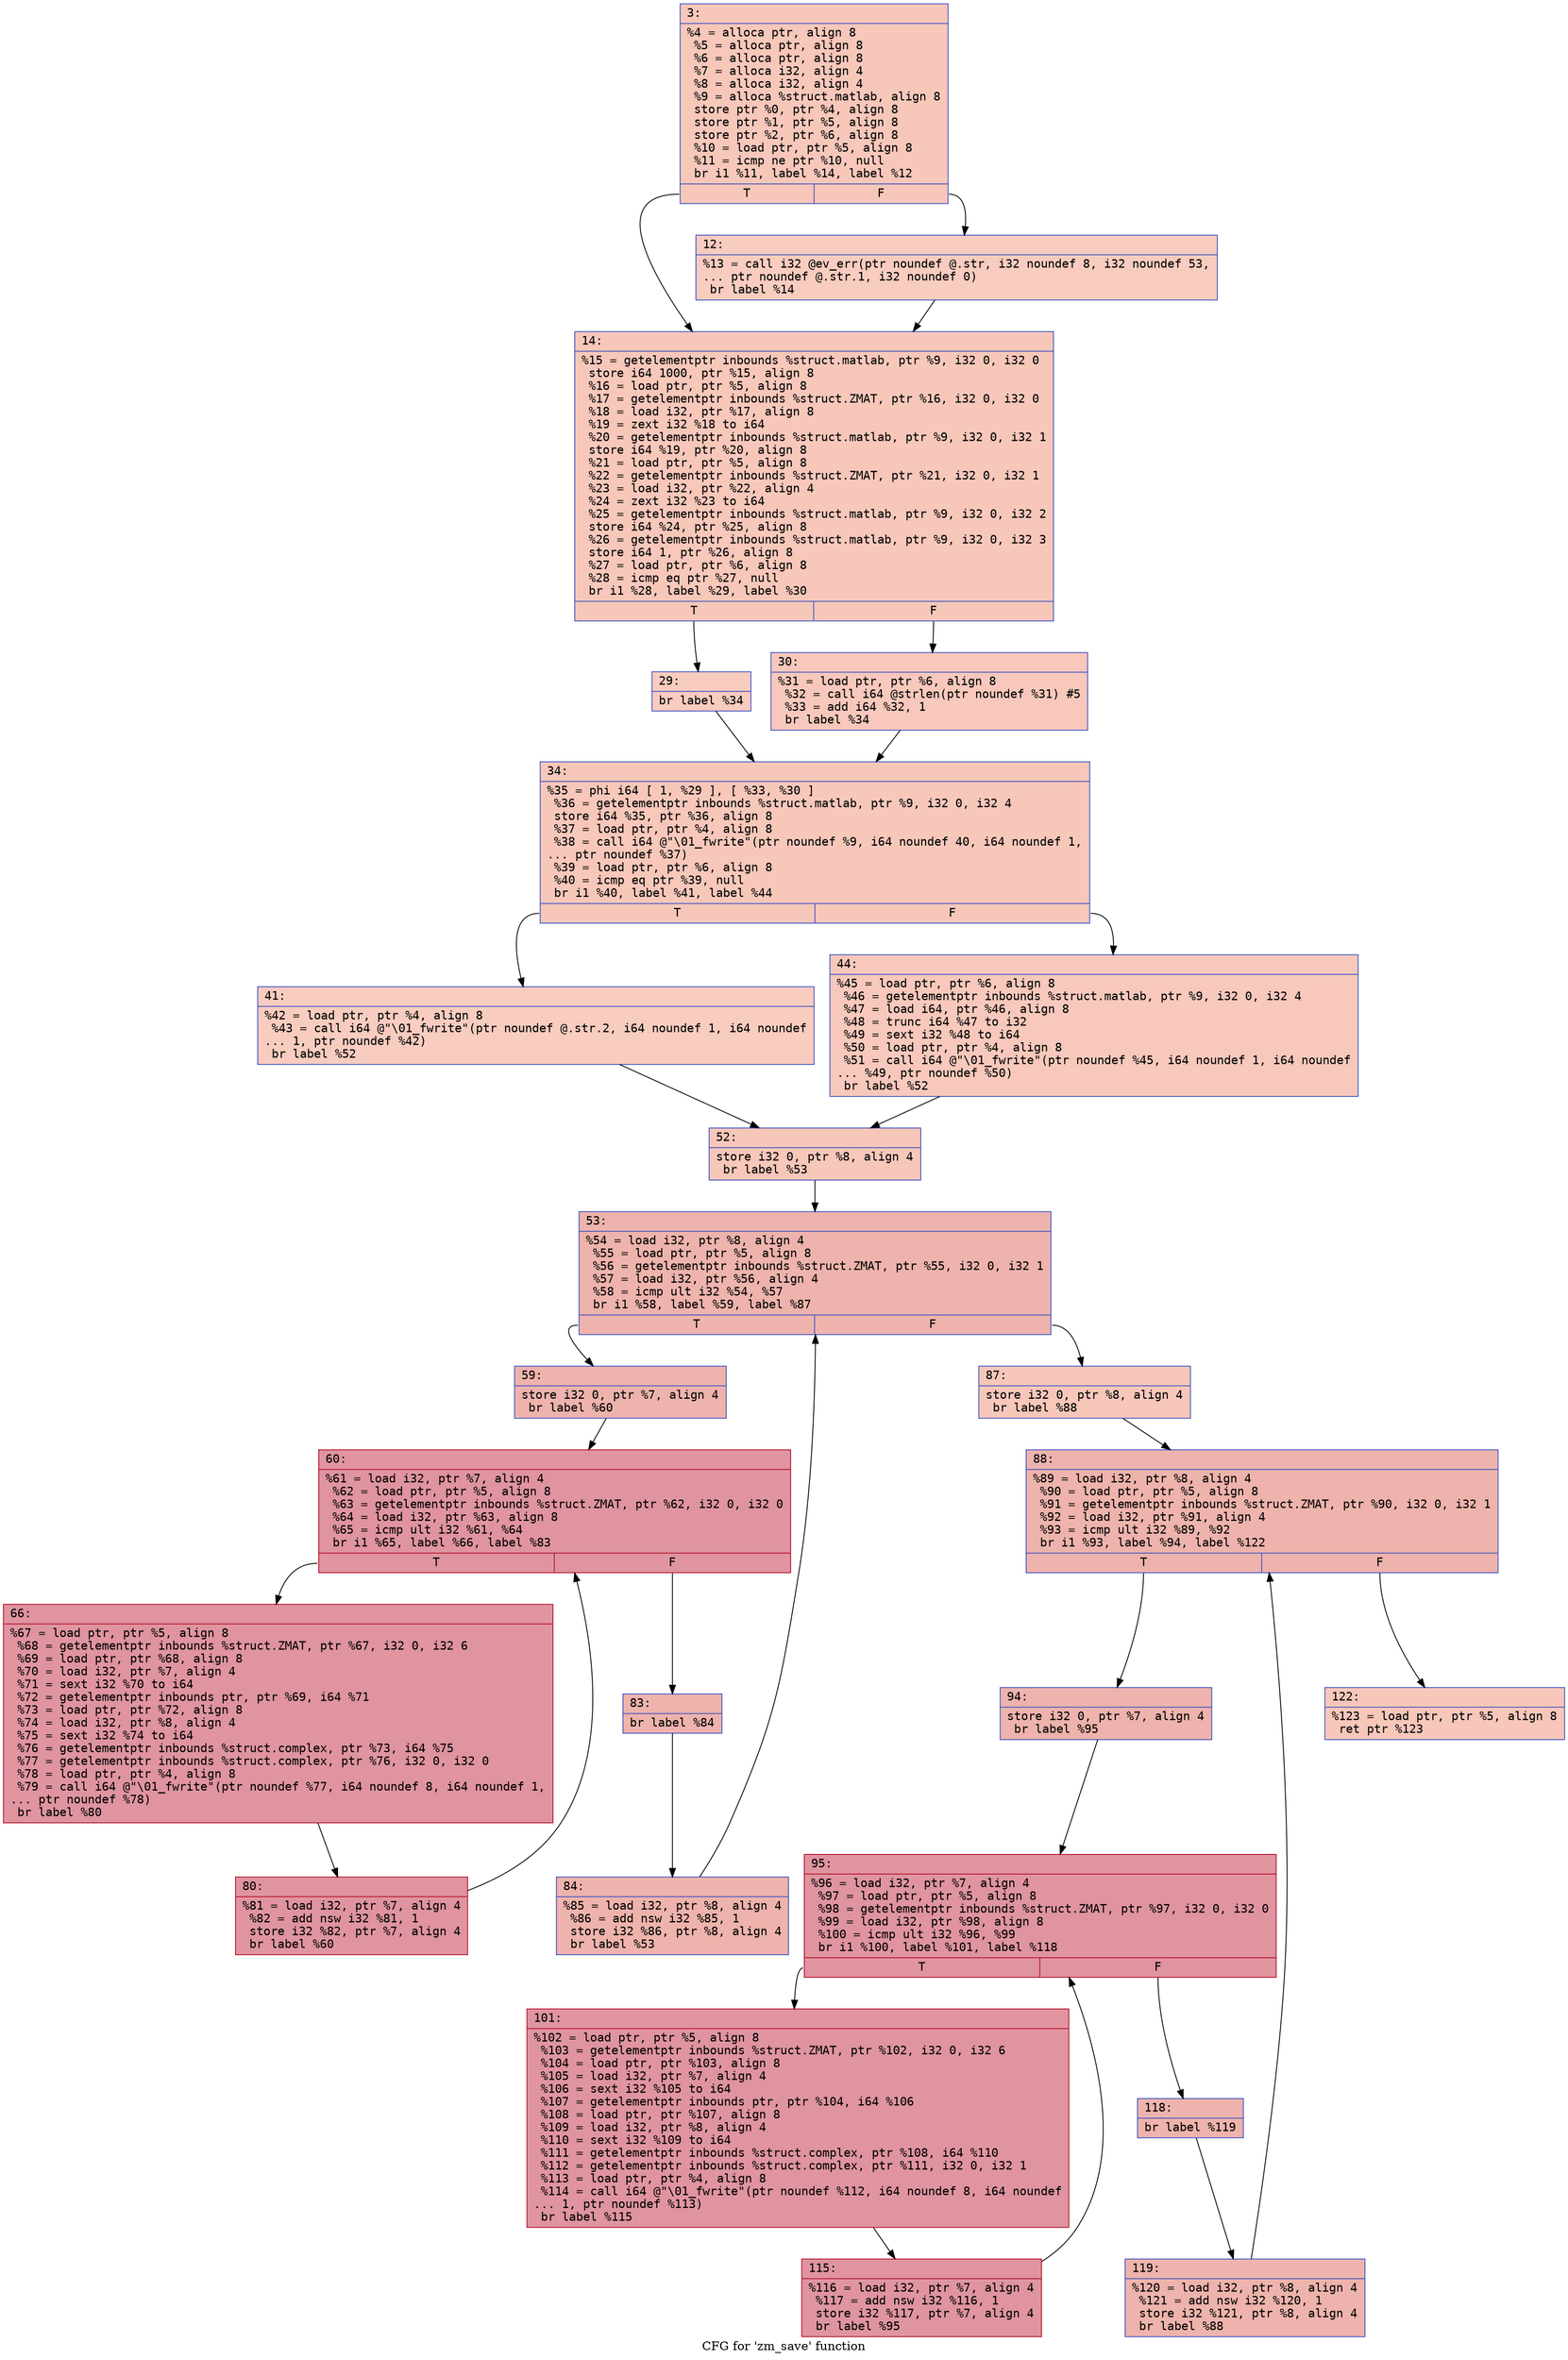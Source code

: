 digraph "CFG for 'zm_save' function" {
	label="CFG for 'zm_save' function";

	Node0x600000541fe0 [shape=record,color="#3d50c3ff", style=filled, fillcolor="#ec7f6370" fontname="Courier",label="{3:\l|  %4 = alloca ptr, align 8\l  %5 = alloca ptr, align 8\l  %6 = alloca ptr, align 8\l  %7 = alloca i32, align 4\l  %8 = alloca i32, align 4\l  %9 = alloca %struct.matlab, align 8\l  store ptr %0, ptr %4, align 8\l  store ptr %1, ptr %5, align 8\l  store ptr %2, ptr %6, align 8\l  %10 = load ptr, ptr %5, align 8\l  %11 = icmp ne ptr %10, null\l  br i1 %11, label %14, label %12\l|{<s0>T|<s1>F}}"];
	Node0x600000541fe0:s0 -> Node0x600000542080[tooltip="3 -> 14\nProbability 62.50%" ];
	Node0x600000541fe0:s1 -> Node0x600000542030[tooltip="3 -> 12\nProbability 37.50%" ];
	Node0x600000542030 [shape=record,color="#3d50c3ff", style=filled, fillcolor="#f08b6e70" fontname="Courier",label="{12:\l|  %13 = call i32 @ev_err(ptr noundef @.str, i32 noundef 8, i32 noundef 53,\l... ptr noundef @.str.1, i32 noundef 0)\l  br label %14\l}"];
	Node0x600000542030 -> Node0x600000542080[tooltip="12 -> 14\nProbability 100.00%" ];
	Node0x600000542080 [shape=record,color="#3d50c3ff", style=filled, fillcolor="#ec7f6370" fontname="Courier",label="{14:\l|  %15 = getelementptr inbounds %struct.matlab, ptr %9, i32 0, i32 0\l  store i64 1000, ptr %15, align 8\l  %16 = load ptr, ptr %5, align 8\l  %17 = getelementptr inbounds %struct.ZMAT, ptr %16, i32 0, i32 0\l  %18 = load i32, ptr %17, align 8\l  %19 = zext i32 %18 to i64\l  %20 = getelementptr inbounds %struct.matlab, ptr %9, i32 0, i32 1\l  store i64 %19, ptr %20, align 8\l  %21 = load ptr, ptr %5, align 8\l  %22 = getelementptr inbounds %struct.ZMAT, ptr %21, i32 0, i32 1\l  %23 = load i32, ptr %22, align 4\l  %24 = zext i32 %23 to i64\l  %25 = getelementptr inbounds %struct.matlab, ptr %9, i32 0, i32 2\l  store i64 %24, ptr %25, align 8\l  %26 = getelementptr inbounds %struct.matlab, ptr %9, i32 0, i32 3\l  store i64 1, ptr %26, align 8\l  %27 = load ptr, ptr %6, align 8\l  %28 = icmp eq ptr %27, null\l  br i1 %28, label %29, label %30\l|{<s0>T|<s1>F}}"];
	Node0x600000542080:s0 -> Node0x6000005420d0[tooltip="14 -> 29\nProbability 37.50%" ];
	Node0x600000542080:s1 -> Node0x600000542120[tooltip="14 -> 30\nProbability 62.50%" ];
	Node0x6000005420d0 [shape=record,color="#3d50c3ff", style=filled, fillcolor="#f08b6e70" fontname="Courier",label="{29:\l|  br label %34\l}"];
	Node0x6000005420d0 -> Node0x600000542170[tooltip="29 -> 34\nProbability 100.00%" ];
	Node0x600000542120 [shape=record,color="#3d50c3ff", style=filled, fillcolor="#ed836670" fontname="Courier",label="{30:\l|  %31 = load ptr, ptr %6, align 8\l  %32 = call i64 @strlen(ptr noundef %31) #5\l  %33 = add i64 %32, 1\l  br label %34\l}"];
	Node0x600000542120 -> Node0x600000542170[tooltip="30 -> 34\nProbability 100.00%" ];
	Node0x600000542170 [shape=record,color="#3d50c3ff", style=filled, fillcolor="#ec7f6370" fontname="Courier",label="{34:\l|  %35 = phi i64 [ 1, %29 ], [ %33, %30 ]\l  %36 = getelementptr inbounds %struct.matlab, ptr %9, i32 0, i32 4\l  store i64 %35, ptr %36, align 8\l  %37 = load ptr, ptr %4, align 8\l  %38 = call i64 @\"\\01_fwrite\"(ptr noundef %9, i64 noundef 40, i64 noundef 1,\l... ptr noundef %37)\l  %39 = load ptr, ptr %6, align 8\l  %40 = icmp eq ptr %39, null\l  br i1 %40, label %41, label %44\l|{<s0>T|<s1>F}}"];
	Node0x600000542170:s0 -> Node0x6000005421c0[tooltip="34 -> 41\nProbability 37.50%" ];
	Node0x600000542170:s1 -> Node0x600000542210[tooltip="34 -> 44\nProbability 62.50%" ];
	Node0x6000005421c0 [shape=record,color="#3d50c3ff", style=filled, fillcolor="#f08b6e70" fontname="Courier",label="{41:\l|  %42 = load ptr, ptr %4, align 8\l  %43 = call i64 @\"\\01_fwrite\"(ptr noundef @.str.2, i64 noundef 1, i64 noundef\l... 1, ptr noundef %42)\l  br label %52\l}"];
	Node0x6000005421c0 -> Node0x600000542260[tooltip="41 -> 52\nProbability 100.00%" ];
	Node0x600000542210 [shape=record,color="#3d50c3ff", style=filled, fillcolor="#ed836670" fontname="Courier",label="{44:\l|  %45 = load ptr, ptr %6, align 8\l  %46 = getelementptr inbounds %struct.matlab, ptr %9, i32 0, i32 4\l  %47 = load i64, ptr %46, align 8\l  %48 = trunc i64 %47 to i32\l  %49 = sext i32 %48 to i64\l  %50 = load ptr, ptr %4, align 8\l  %51 = call i64 @\"\\01_fwrite\"(ptr noundef %45, i64 noundef 1, i64 noundef\l... %49, ptr noundef %50)\l  br label %52\l}"];
	Node0x600000542210 -> Node0x600000542260[tooltip="44 -> 52\nProbability 100.00%" ];
	Node0x600000542260 [shape=record,color="#3d50c3ff", style=filled, fillcolor="#ec7f6370" fontname="Courier",label="{52:\l|  store i32 0, ptr %8, align 4\l  br label %53\l}"];
	Node0x600000542260 -> Node0x6000005422b0[tooltip="52 -> 53\nProbability 100.00%" ];
	Node0x6000005422b0 [shape=record,color="#3d50c3ff", style=filled, fillcolor="#d6524470" fontname="Courier",label="{53:\l|  %54 = load i32, ptr %8, align 4\l  %55 = load ptr, ptr %5, align 8\l  %56 = getelementptr inbounds %struct.ZMAT, ptr %55, i32 0, i32 1\l  %57 = load i32, ptr %56, align 4\l  %58 = icmp ult i32 %54, %57\l  br i1 %58, label %59, label %87\l|{<s0>T|<s1>F}}"];
	Node0x6000005422b0:s0 -> Node0x600000542300[tooltip="53 -> 59\nProbability 96.88%" ];
	Node0x6000005422b0:s1 -> Node0x6000005424e0[tooltip="53 -> 87\nProbability 3.12%" ];
	Node0x600000542300 [shape=record,color="#3d50c3ff", style=filled, fillcolor="#d6524470" fontname="Courier",label="{59:\l|  store i32 0, ptr %7, align 4\l  br label %60\l}"];
	Node0x600000542300 -> Node0x600000542350[tooltip="59 -> 60\nProbability 100.00%" ];
	Node0x600000542350 [shape=record,color="#b70d28ff", style=filled, fillcolor="#b70d2870" fontname="Courier",label="{60:\l|  %61 = load i32, ptr %7, align 4\l  %62 = load ptr, ptr %5, align 8\l  %63 = getelementptr inbounds %struct.ZMAT, ptr %62, i32 0, i32 0\l  %64 = load i32, ptr %63, align 8\l  %65 = icmp ult i32 %61, %64\l  br i1 %65, label %66, label %83\l|{<s0>T|<s1>F}}"];
	Node0x600000542350:s0 -> Node0x6000005423a0[tooltip="60 -> 66\nProbability 96.88%" ];
	Node0x600000542350:s1 -> Node0x600000542440[tooltip="60 -> 83\nProbability 3.12%" ];
	Node0x6000005423a0 [shape=record,color="#b70d28ff", style=filled, fillcolor="#b70d2870" fontname="Courier",label="{66:\l|  %67 = load ptr, ptr %5, align 8\l  %68 = getelementptr inbounds %struct.ZMAT, ptr %67, i32 0, i32 6\l  %69 = load ptr, ptr %68, align 8\l  %70 = load i32, ptr %7, align 4\l  %71 = sext i32 %70 to i64\l  %72 = getelementptr inbounds ptr, ptr %69, i64 %71\l  %73 = load ptr, ptr %72, align 8\l  %74 = load i32, ptr %8, align 4\l  %75 = sext i32 %74 to i64\l  %76 = getelementptr inbounds %struct.complex, ptr %73, i64 %75\l  %77 = getelementptr inbounds %struct.complex, ptr %76, i32 0, i32 0\l  %78 = load ptr, ptr %4, align 8\l  %79 = call i64 @\"\\01_fwrite\"(ptr noundef %77, i64 noundef 8, i64 noundef 1,\l... ptr noundef %78)\l  br label %80\l}"];
	Node0x6000005423a0 -> Node0x6000005423f0[tooltip="66 -> 80\nProbability 100.00%" ];
	Node0x6000005423f0 [shape=record,color="#b70d28ff", style=filled, fillcolor="#b70d2870" fontname="Courier",label="{80:\l|  %81 = load i32, ptr %7, align 4\l  %82 = add nsw i32 %81, 1\l  store i32 %82, ptr %7, align 4\l  br label %60\l}"];
	Node0x6000005423f0 -> Node0x600000542350[tooltip="80 -> 60\nProbability 100.00%" ];
	Node0x600000542440 [shape=record,color="#3d50c3ff", style=filled, fillcolor="#d6524470" fontname="Courier",label="{83:\l|  br label %84\l}"];
	Node0x600000542440 -> Node0x600000542490[tooltip="83 -> 84\nProbability 100.00%" ];
	Node0x600000542490 [shape=record,color="#3d50c3ff", style=filled, fillcolor="#d6524470" fontname="Courier",label="{84:\l|  %85 = load i32, ptr %8, align 4\l  %86 = add nsw i32 %85, 1\l  store i32 %86, ptr %8, align 4\l  br label %53\l}"];
	Node0x600000542490 -> Node0x6000005422b0[tooltip="84 -> 53\nProbability 100.00%" ];
	Node0x6000005424e0 [shape=record,color="#3d50c3ff", style=filled, fillcolor="#ec7f6370" fontname="Courier",label="{87:\l|  store i32 0, ptr %8, align 4\l  br label %88\l}"];
	Node0x6000005424e0 -> Node0x600000542530[tooltip="87 -> 88\nProbability 100.00%" ];
	Node0x600000542530 [shape=record,color="#3d50c3ff", style=filled, fillcolor="#d6524470" fontname="Courier",label="{88:\l|  %89 = load i32, ptr %8, align 4\l  %90 = load ptr, ptr %5, align 8\l  %91 = getelementptr inbounds %struct.ZMAT, ptr %90, i32 0, i32 1\l  %92 = load i32, ptr %91, align 4\l  %93 = icmp ult i32 %89, %92\l  br i1 %93, label %94, label %122\l|{<s0>T|<s1>F}}"];
	Node0x600000542530:s0 -> Node0x600000542580[tooltip="88 -> 94\nProbability 96.88%" ];
	Node0x600000542530:s1 -> Node0x600000542760[tooltip="88 -> 122\nProbability 3.12%" ];
	Node0x600000542580 [shape=record,color="#3d50c3ff", style=filled, fillcolor="#d6524470" fontname="Courier",label="{94:\l|  store i32 0, ptr %7, align 4\l  br label %95\l}"];
	Node0x600000542580 -> Node0x6000005425d0[tooltip="94 -> 95\nProbability 100.00%" ];
	Node0x6000005425d0 [shape=record,color="#b70d28ff", style=filled, fillcolor="#b70d2870" fontname="Courier",label="{95:\l|  %96 = load i32, ptr %7, align 4\l  %97 = load ptr, ptr %5, align 8\l  %98 = getelementptr inbounds %struct.ZMAT, ptr %97, i32 0, i32 0\l  %99 = load i32, ptr %98, align 8\l  %100 = icmp ult i32 %96, %99\l  br i1 %100, label %101, label %118\l|{<s0>T|<s1>F}}"];
	Node0x6000005425d0:s0 -> Node0x600000542620[tooltip="95 -> 101\nProbability 96.88%" ];
	Node0x6000005425d0:s1 -> Node0x6000005426c0[tooltip="95 -> 118\nProbability 3.12%" ];
	Node0x600000542620 [shape=record,color="#b70d28ff", style=filled, fillcolor="#b70d2870" fontname="Courier",label="{101:\l|  %102 = load ptr, ptr %5, align 8\l  %103 = getelementptr inbounds %struct.ZMAT, ptr %102, i32 0, i32 6\l  %104 = load ptr, ptr %103, align 8\l  %105 = load i32, ptr %7, align 4\l  %106 = sext i32 %105 to i64\l  %107 = getelementptr inbounds ptr, ptr %104, i64 %106\l  %108 = load ptr, ptr %107, align 8\l  %109 = load i32, ptr %8, align 4\l  %110 = sext i32 %109 to i64\l  %111 = getelementptr inbounds %struct.complex, ptr %108, i64 %110\l  %112 = getelementptr inbounds %struct.complex, ptr %111, i32 0, i32 1\l  %113 = load ptr, ptr %4, align 8\l  %114 = call i64 @\"\\01_fwrite\"(ptr noundef %112, i64 noundef 8, i64 noundef\l... 1, ptr noundef %113)\l  br label %115\l}"];
	Node0x600000542620 -> Node0x600000542670[tooltip="101 -> 115\nProbability 100.00%" ];
	Node0x600000542670 [shape=record,color="#b70d28ff", style=filled, fillcolor="#b70d2870" fontname="Courier",label="{115:\l|  %116 = load i32, ptr %7, align 4\l  %117 = add nsw i32 %116, 1\l  store i32 %117, ptr %7, align 4\l  br label %95\l}"];
	Node0x600000542670 -> Node0x6000005425d0[tooltip="115 -> 95\nProbability 100.00%" ];
	Node0x6000005426c0 [shape=record,color="#3d50c3ff", style=filled, fillcolor="#d6524470" fontname="Courier",label="{118:\l|  br label %119\l}"];
	Node0x6000005426c0 -> Node0x600000542710[tooltip="118 -> 119\nProbability 100.00%" ];
	Node0x600000542710 [shape=record,color="#3d50c3ff", style=filled, fillcolor="#d6524470" fontname="Courier",label="{119:\l|  %120 = load i32, ptr %8, align 4\l  %121 = add nsw i32 %120, 1\l  store i32 %121, ptr %8, align 4\l  br label %88\l}"];
	Node0x600000542710 -> Node0x600000542530[tooltip="119 -> 88\nProbability 100.00%" ];
	Node0x600000542760 [shape=record,color="#3d50c3ff", style=filled, fillcolor="#ec7f6370" fontname="Courier",label="{122:\l|  %123 = load ptr, ptr %5, align 8\l  ret ptr %123\l}"];
}
